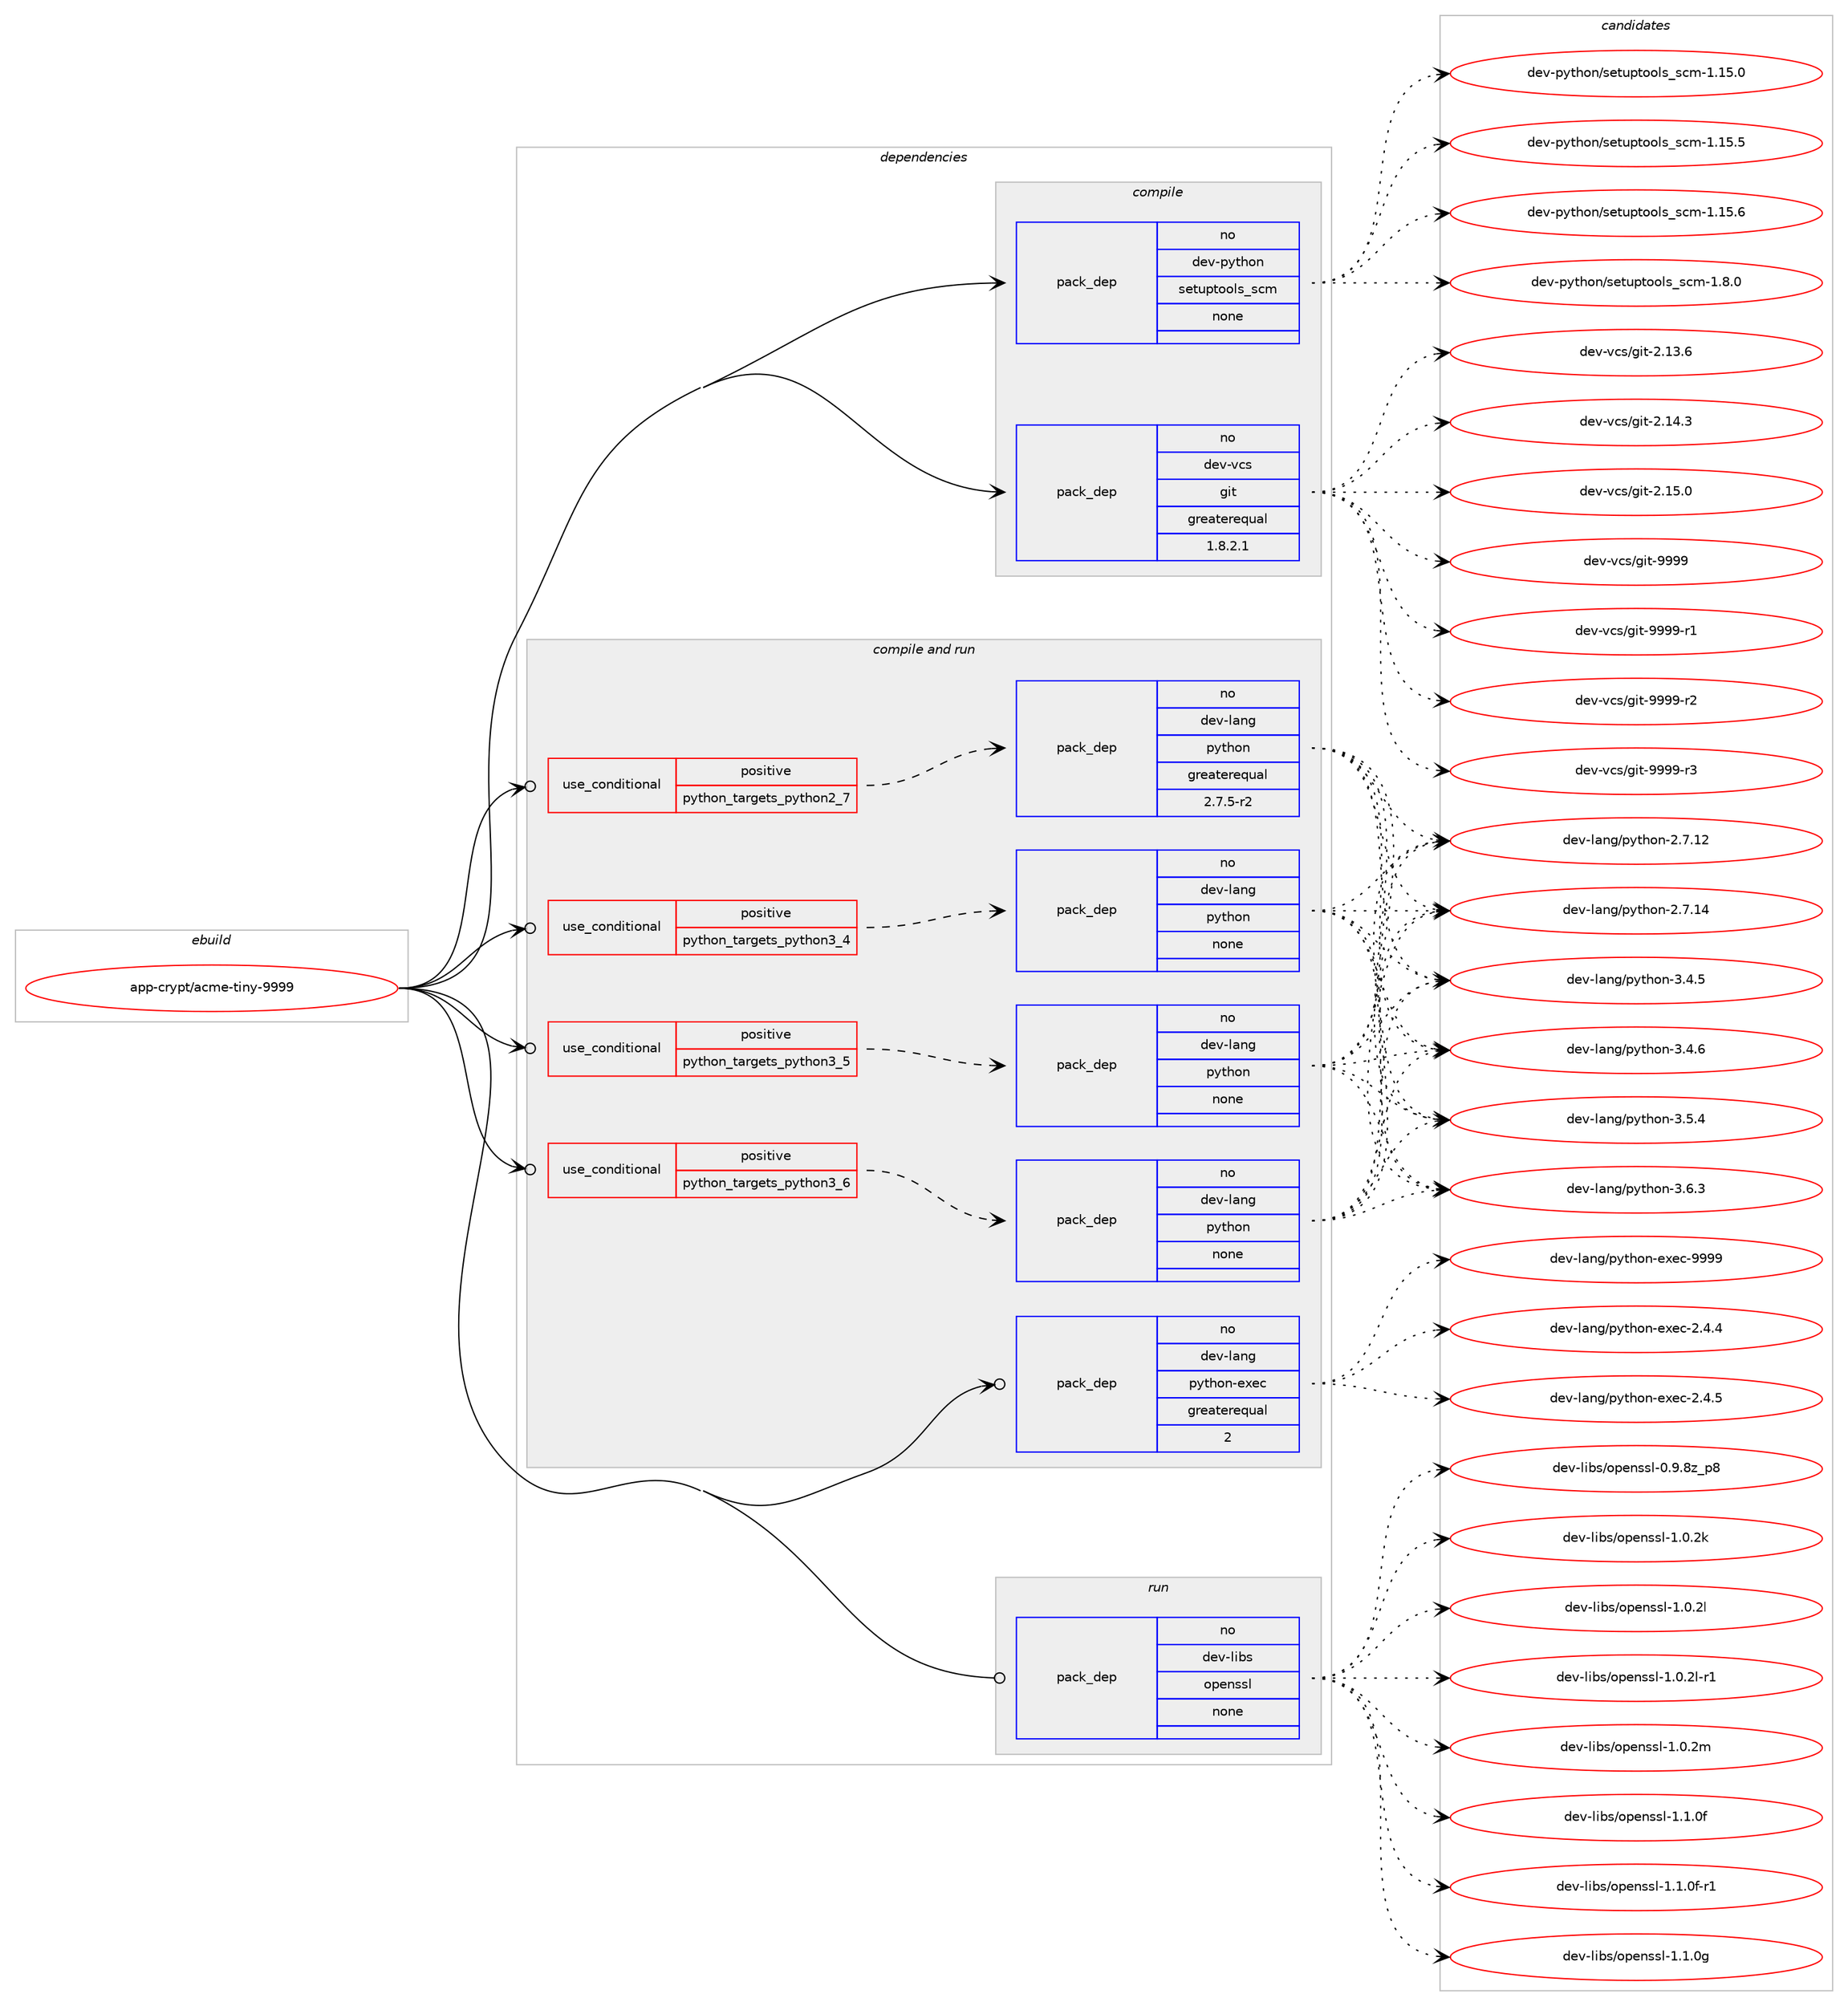 digraph prolog {

# *************
# Graph options
# *************

newrank=true;
concentrate=true;
compound=true;
graph [rankdir=LR,fontname=Helvetica,fontsize=10,ranksep=1.5];#, ranksep=2.5, nodesep=0.2];
edge  [arrowhead=vee];
node  [fontname=Helvetica,fontsize=10];

# **********
# The ebuild
# **********

subgraph cluster_leftcol {
color=gray;
rank=same;
label=<<i>ebuild</i>>;
id [label="app-crypt/acme-tiny-9999", color=red, width=4, href="../app-crypt/acme-tiny-9999.svg"];
}

# ****************
# The dependencies
# ****************

subgraph cluster_midcol {
color=gray;
label=<<i>dependencies</i>>;
subgraph cluster_compile {
fillcolor="#eeeeee";
style=filled;
label=<<i>compile</i>>;
subgraph pack8630 {
dependency12072 [label=<<TABLE BORDER="0" CELLBORDER="1" CELLSPACING="0" CELLPADDING="4" WIDTH="220"><TR><TD ROWSPAN="6" CELLPADDING="30">pack_dep</TD></TR><TR><TD WIDTH="110">no</TD></TR><TR><TD>dev-python</TD></TR><TR><TD>setuptools_scm</TD></TR><TR><TD>none</TD></TR><TR><TD></TD></TR></TABLE>>, shape=none, color=blue];
}
id:e -> dependency12072:w [weight=20,style="solid",arrowhead="vee"];
subgraph pack8631 {
dependency12073 [label=<<TABLE BORDER="0" CELLBORDER="1" CELLSPACING="0" CELLPADDING="4" WIDTH="220"><TR><TD ROWSPAN="6" CELLPADDING="30">pack_dep</TD></TR><TR><TD WIDTH="110">no</TD></TR><TR><TD>dev-vcs</TD></TR><TR><TD>git</TD></TR><TR><TD>greaterequal</TD></TR><TR><TD>1.8.2.1</TD></TR></TABLE>>, shape=none, color=blue];
}
id:e -> dependency12073:w [weight=20,style="solid",arrowhead="vee"];
}
subgraph cluster_compileandrun {
fillcolor="#eeeeee";
style=filled;
label=<<i>compile and run</i>>;
subgraph cond3221 {
dependency12074 [label=<<TABLE BORDER="0" CELLBORDER="1" CELLSPACING="0" CELLPADDING="4"><TR><TD ROWSPAN="3" CELLPADDING="10">use_conditional</TD></TR><TR><TD>positive</TD></TR><TR><TD>python_targets_python2_7</TD></TR></TABLE>>, shape=none, color=red];
subgraph pack8632 {
dependency12075 [label=<<TABLE BORDER="0" CELLBORDER="1" CELLSPACING="0" CELLPADDING="4" WIDTH="220"><TR><TD ROWSPAN="6" CELLPADDING="30">pack_dep</TD></TR><TR><TD WIDTH="110">no</TD></TR><TR><TD>dev-lang</TD></TR><TR><TD>python</TD></TR><TR><TD>greaterequal</TD></TR><TR><TD>2.7.5-r2</TD></TR></TABLE>>, shape=none, color=blue];
}
dependency12074:e -> dependency12075:w [weight=20,style="dashed",arrowhead="vee"];
}
id:e -> dependency12074:w [weight=20,style="solid",arrowhead="odotvee"];
subgraph cond3222 {
dependency12076 [label=<<TABLE BORDER="0" CELLBORDER="1" CELLSPACING="0" CELLPADDING="4"><TR><TD ROWSPAN="3" CELLPADDING="10">use_conditional</TD></TR><TR><TD>positive</TD></TR><TR><TD>python_targets_python3_4</TD></TR></TABLE>>, shape=none, color=red];
subgraph pack8633 {
dependency12077 [label=<<TABLE BORDER="0" CELLBORDER="1" CELLSPACING="0" CELLPADDING="4" WIDTH="220"><TR><TD ROWSPAN="6" CELLPADDING="30">pack_dep</TD></TR><TR><TD WIDTH="110">no</TD></TR><TR><TD>dev-lang</TD></TR><TR><TD>python</TD></TR><TR><TD>none</TD></TR><TR><TD></TD></TR></TABLE>>, shape=none, color=blue];
}
dependency12076:e -> dependency12077:w [weight=20,style="dashed",arrowhead="vee"];
}
id:e -> dependency12076:w [weight=20,style="solid",arrowhead="odotvee"];
subgraph cond3223 {
dependency12078 [label=<<TABLE BORDER="0" CELLBORDER="1" CELLSPACING="0" CELLPADDING="4"><TR><TD ROWSPAN="3" CELLPADDING="10">use_conditional</TD></TR><TR><TD>positive</TD></TR><TR><TD>python_targets_python3_5</TD></TR></TABLE>>, shape=none, color=red];
subgraph pack8634 {
dependency12079 [label=<<TABLE BORDER="0" CELLBORDER="1" CELLSPACING="0" CELLPADDING="4" WIDTH="220"><TR><TD ROWSPAN="6" CELLPADDING="30">pack_dep</TD></TR><TR><TD WIDTH="110">no</TD></TR><TR><TD>dev-lang</TD></TR><TR><TD>python</TD></TR><TR><TD>none</TD></TR><TR><TD></TD></TR></TABLE>>, shape=none, color=blue];
}
dependency12078:e -> dependency12079:w [weight=20,style="dashed",arrowhead="vee"];
}
id:e -> dependency12078:w [weight=20,style="solid",arrowhead="odotvee"];
subgraph cond3224 {
dependency12080 [label=<<TABLE BORDER="0" CELLBORDER="1" CELLSPACING="0" CELLPADDING="4"><TR><TD ROWSPAN="3" CELLPADDING="10">use_conditional</TD></TR><TR><TD>positive</TD></TR><TR><TD>python_targets_python3_6</TD></TR></TABLE>>, shape=none, color=red];
subgraph pack8635 {
dependency12081 [label=<<TABLE BORDER="0" CELLBORDER="1" CELLSPACING="0" CELLPADDING="4" WIDTH="220"><TR><TD ROWSPAN="6" CELLPADDING="30">pack_dep</TD></TR><TR><TD WIDTH="110">no</TD></TR><TR><TD>dev-lang</TD></TR><TR><TD>python</TD></TR><TR><TD>none</TD></TR><TR><TD></TD></TR></TABLE>>, shape=none, color=blue];
}
dependency12080:e -> dependency12081:w [weight=20,style="dashed",arrowhead="vee"];
}
id:e -> dependency12080:w [weight=20,style="solid",arrowhead="odotvee"];
subgraph pack8636 {
dependency12082 [label=<<TABLE BORDER="0" CELLBORDER="1" CELLSPACING="0" CELLPADDING="4" WIDTH="220"><TR><TD ROWSPAN="6" CELLPADDING="30">pack_dep</TD></TR><TR><TD WIDTH="110">no</TD></TR><TR><TD>dev-lang</TD></TR><TR><TD>python-exec</TD></TR><TR><TD>greaterequal</TD></TR><TR><TD>2</TD></TR></TABLE>>, shape=none, color=blue];
}
id:e -> dependency12082:w [weight=20,style="solid",arrowhead="odotvee"];
}
subgraph cluster_run {
fillcolor="#eeeeee";
style=filled;
label=<<i>run</i>>;
subgraph pack8637 {
dependency12083 [label=<<TABLE BORDER="0" CELLBORDER="1" CELLSPACING="0" CELLPADDING="4" WIDTH="220"><TR><TD ROWSPAN="6" CELLPADDING="30">pack_dep</TD></TR><TR><TD WIDTH="110">no</TD></TR><TR><TD>dev-libs</TD></TR><TR><TD>openssl</TD></TR><TR><TD>none</TD></TR><TR><TD></TD></TR></TABLE>>, shape=none, color=blue];
}
id:e -> dependency12083:w [weight=20,style="solid",arrowhead="odot"];
}
}

# **************
# The candidates
# **************

subgraph cluster_choices {
rank=same;
color=gray;
label=<<i>candidates</i>>;

subgraph choice8630 {
color=black;
nodesep=1;
choice1001011184511212111610411111047115101116117112116111111108115951159910945494649534648 [label="dev-python/setuptools_scm-1.15.0", color=red, width=4,href="../dev-python/setuptools_scm-1.15.0.svg"];
choice1001011184511212111610411111047115101116117112116111111108115951159910945494649534653 [label="dev-python/setuptools_scm-1.15.5", color=red, width=4,href="../dev-python/setuptools_scm-1.15.5.svg"];
choice1001011184511212111610411111047115101116117112116111111108115951159910945494649534654 [label="dev-python/setuptools_scm-1.15.6", color=red, width=4,href="../dev-python/setuptools_scm-1.15.6.svg"];
choice10010111845112121116104111110471151011161171121161111111081159511599109454946564648 [label="dev-python/setuptools_scm-1.8.0", color=red, width=4,href="../dev-python/setuptools_scm-1.8.0.svg"];
dependency12072:e -> choice1001011184511212111610411111047115101116117112116111111108115951159910945494649534648:w [style=dotted,weight="100"];
dependency12072:e -> choice1001011184511212111610411111047115101116117112116111111108115951159910945494649534653:w [style=dotted,weight="100"];
dependency12072:e -> choice1001011184511212111610411111047115101116117112116111111108115951159910945494649534654:w [style=dotted,weight="100"];
dependency12072:e -> choice10010111845112121116104111110471151011161171121161111111081159511599109454946564648:w [style=dotted,weight="100"];
}
subgraph choice8631 {
color=black;
nodesep=1;
choice10010111845118991154710310511645504649514654 [label="dev-vcs/git-2.13.6", color=red, width=4,href="../dev-vcs/git-2.13.6.svg"];
choice10010111845118991154710310511645504649524651 [label="dev-vcs/git-2.14.3", color=red, width=4,href="../dev-vcs/git-2.14.3.svg"];
choice10010111845118991154710310511645504649534648 [label="dev-vcs/git-2.15.0", color=red, width=4,href="../dev-vcs/git-2.15.0.svg"];
choice1001011184511899115471031051164557575757 [label="dev-vcs/git-9999", color=red, width=4,href="../dev-vcs/git-9999.svg"];
choice10010111845118991154710310511645575757574511449 [label="dev-vcs/git-9999-r1", color=red, width=4,href="../dev-vcs/git-9999-r1.svg"];
choice10010111845118991154710310511645575757574511450 [label="dev-vcs/git-9999-r2", color=red, width=4,href="../dev-vcs/git-9999-r2.svg"];
choice10010111845118991154710310511645575757574511451 [label="dev-vcs/git-9999-r3", color=red, width=4,href="../dev-vcs/git-9999-r3.svg"];
dependency12073:e -> choice10010111845118991154710310511645504649514654:w [style=dotted,weight="100"];
dependency12073:e -> choice10010111845118991154710310511645504649524651:w [style=dotted,weight="100"];
dependency12073:e -> choice10010111845118991154710310511645504649534648:w [style=dotted,weight="100"];
dependency12073:e -> choice1001011184511899115471031051164557575757:w [style=dotted,weight="100"];
dependency12073:e -> choice10010111845118991154710310511645575757574511449:w [style=dotted,weight="100"];
dependency12073:e -> choice10010111845118991154710310511645575757574511450:w [style=dotted,weight="100"];
dependency12073:e -> choice10010111845118991154710310511645575757574511451:w [style=dotted,weight="100"];
}
subgraph choice8632 {
color=black;
nodesep=1;
choice10010111845108971101034711212111610411111045504655464950 [label="dev-lang/python-2.7.12", color=red, width=4,href="../dev-lang/python-2.7.12.svg"];
choice10010111845108971101034711212111610411111045504655464952 [label="dev-lang/python-2.7.14", color=red, width=4,href="../dev-lang/python-2.7.14.svg"];
choice100101118451089711010347112121116104111110455146524653 [label="dev-lang/python-3.4.5", color=red, width=4,href="../dev-lang/python-3.4.5.svg"];
choice100101118451089711010347112121116104111110455146524654 [label="dev-lang/python-3.4.6", color=red, width=4,href="../dev-lang/python-3.4.6.svg"];
choice100101118451089711010347112121116104111110455146534652 [label="dev-lang/python-3.5.4", color=red, width=4,href="../dev-lang/python-3.5.4.svg"];
choice100101118451089711010347112121116104111110455146544651 [label="dev-lang/python-3.6.3", color=red, width=4,href="../dev-lang/python-3.6.3.svg"];
dependency12075:e -> choice10010111845108971101034711212111610411111045504655464950:w [style=dotted,weight="100"];
dependency12075:e -> choice10010111845108971101034711212111610411111045504655464952:w [style=dotted,weight="100"];
dependency12075:e -> choice100101118451089711010347112121116104111110455146524653:w [style=dotted,weight="100"];
dependency12075:e -> choice100101118451089711010347112121116104111110455146524654:w [style=dotted,weight="100"];
dependency12075:e -> choice100101118451089711010347112121116104111110455146534652:w [style=dotted,weight="100"];
dependency12075:e -> choice100101118451089711010347112121116104111110455146544651:w [style=dotted,weight="100"];
}
subgraph choice8633 {
color=black;
nodesep=1;
choice10010111845108971101034711212111610411111045504655464950 [label="dev-lang/python-2.7.12", color=red, width=4,href="../dev-lang/python-2.7.12.svg"];
choice10010111845108971101034711212111610411111045504655464952 [label="dev-lang/python-2.7.14", color=red, width=4,href="../dev-lang/python-2.7.14.svg"];
choice100101118451089711010347112121116104111110455146524653 [label="dev-lang/python-3.4.5", color=red, width=4,href="../dev-lang/python-3.4.5.svg"];
choice100101118451089711010347112121116104111110455146524654 [label="dev-lang/python-3.4.6", color=red, width=4,href="../dev-lang/python-3.4.6.svg"];
choice100101118451089711010347112121116104111110455146534652 [label="dev-lang/python-3.5.4", color=red, width=4,href="../dev-lang/python-3.5.4.svg"];
choice100101118451089711010347112121116104111110455146544651 [label="dev-lang/python-3.6.3", color=red, width=4,href="../dev-lang/python-3.6.3.svg"];
dependency12077:e -> choice10010111845108971101034711212111610411111045504655464950:w [style=dotted,weight="100"];
dependency12077:e -> choice10010111845108971101034711212111610411111045504655464952:w [style=dotted,weight="100"];
dependency12077:e -> choice100101118451089711010347112121116104111110455146524653:w [style=dotted,weight="100"];
dependency12077:e -> choice100101118451089711010347112121116104111110455146524654:w [style=dotted,weight="100"];
dependency12077:e -> choice100101118451089711010347112121116104111110455146534652:w [style=dotted,weight="100"];
dependency12077:e -> choice100101118451089711010347112121116104111110455146544651:w [style=dotted,weight="100"];
}
subgraph choice8634 {
color=black;
nodesep=1;
choice10010111845108971101034711212111610411111045504655464950 [label="dev-lang/python-2.7.12", color=red, width=4,href="../dev-lang/python-2.7.12.svg"];
choice10010111845108971101034711212111610411111045504655464952 [label="dev-lang/python-2.7.14", color=red, width=4,href="../dev-lang/python-2.7.14.svg"];
choice100101118451089711010347112121116104111110455146524653 [label="dev-lang/python-3.4.5", color=red, width=4,href="../dev-lang/python-3.4.5.svg"];
choice100101118451089711010347112121116104111110455146524654 [label="dev-lang/python-3.4.6", color=red, width=4,href="../dev-lang/python-3.4.6.svg"];
choice100101118451089711010347112121116104111110455146534652 [label="dev-lang/python-3.5.4", color=red, width=4,href="../dev-lang/python-3.5.4.svg"];
choice100101118451089711010347112121116104111110455146544651 [label="dev-lang/python-3.6.3", color=red, width=4,href="../dev-lang/python-3.6.3.svg"];
dependency12079:e -> choice10010111845108971101034711212111610411111045504655464950:w [style=dotted,weight="100"];
dependency12079:e -> choice10010111845108971101034711212111610411111045504655464952:w [style=dotted,weight="100"];
dependency12079:e -> choice100101118451089711010347112121116104111110455146524653:w [style=dotted,weight="100"];
dependency12079:e -> choice100101118451089711010347112121116104111110455146524654:w [style=dotted,weight="100"];
dependency12079:e -> choice100101118451089711010347112121116104111110455146534652:w [style=dotted,weight="100"];
dependency12079:e -> choice100101118451089711010347112121116104111110455146544651:w [style=dotted,weight="100"];
}
subgraph choice8635 {
color=black;
nodesep=1;
choice10010111845108971101034711212111610411111045504655464950 [label="dev-lang/python-2.7.12", color=red, width=4,href="../dev-lang/python-2.7.12.svg"];
choice10010111845108971101034711212111610411111045504655464952 [label="dev-lang/python-2.7.14", color=red, width=4,href="../dev-lang/python-2.7.14.svg"];
choice100101118451089711010347112121116104111110455146524653 [label="dev-lang/python-3.4.5", color=red, width=4,href="../dev-lang/python-3.4.5.svg"];
choice100101118451089711010347112121116104111110455146524654 [label="dev-lang/python-3.4.6", color=red, width=4,href="../dev-lang/python-3.4.6.svg"];
choice100101118451089711010347112121116104111110455146534652 [label="dev-lang/python-3.5.4", color=red, width=4,href="../dev-lang/python-3.5.4.svg"];
choice100101118451089711010347112121116104111110455146544651 [label="dev-lang/python-3.6.3", color=red, width=4,href="../dev-lang/python-3.6.3.svg"];
dependency12081:e -> choice10010111845108971101034711212111610411111045504655464950:w [style=dotted,weight="100"];
dependency12081:e -> choice10010111845108971101034711212111610411111045504655464952:w [style=dotted,weight="100"];
dependency12081:e -> choice100101118451089711010347112121116104111110455146524653:w [style=dotted,weight="100"];
dependency12081:e -> choice100101118451089711010347112121116104111110455146524654:w [style=dotted,weight="100"];
dependency12081:e -> choice100101118451089711010347112121116104111110455146534652:w [style=dotted,weight="100"];
dependency12081:e -> choice100101118451089711010347112121116104111110455146544651:w [style=dotted,weight="100"];
}
subgraph choice8636 {
color=black;
nodesep=1;
choice1001011184510897110103471121211161041111104510112010199455046524652 [label="dev-lang/python-exec-2.4.4", color=red, width=4,href="../dev-lang/python-exec-2.4.4.svg"];
choice1001011184510897110103471121211161041111104510112010199455046524653 [label="dev-lang/python-exec-2.4.5", color=red, width=4,href="../dev-lang/python-exec-2.4.5.svg"];
choice10010111845108971101034711212111610411111045101120101994557575757 [label="dev-lang/python-exec-9999", color=red, width=4,href="../dev-lang/python-exec-9999.svg"];
dependency12082:e -> choice1001011184510897110103471121211161041111104510112010199455046524652:w [style=dotted,weight="100"];
dependency12082:e -> choice1001011184510897110103471121211161041111104510112010199455046524653:w [style=dotted,weight="100"];
dependency12082:e -> choice10010111845108971101034711212111610411111045101120101994557575757:w [style=dotted,weight="100"];
}
subgraph choice8637 {
color=black;
nodesep=1;
choice1001011184510810598115471111121011101151151084548465746561229511256 [label="dev-libs/openssl-0.9.8z_p8", color=red, width=4,href="../dev-libs/openssl-0.9.8z_p8.svg"];
choice100101118451081059811547111112101110115115108454946484650107 [label="dev-libs/openssl-1.0.2k", color=red, width=4,href="../dev-libs/openssl-1.0.2k.svg"];
choice100101118451081059811547111112101110115115108454946484650108 [label="dev-libs/openssl-1.0.2l", color=red, width=4,href="../dev-libs/openssl-1.0.2l.svg"];
choice1001011184510810598115471111121011101151151084549464846501084511449 [label="dev-libs/openssl-1.0.2l-r1", color=red, width=4,href="../dev-libs/openssl-1.0.2l-r1.svg"];
choice100101118451081059811547111112101110115115108454946484650109 [label="dev-libs/openssl-1.0.2m", color=red, width=4,href="../dev-libs/openssl-1.0.2m.svg"];
choice100101118451081059811547111112101110115115108454946494648102 [label="dev-libs/openssl-1.1.0f", color=red, width=4,href="../dev-libs/openssl-1.1.0f.svg"];
choice1001011184510810598115471111121011101151151084549464946481024511449 [label="dev-libs/openssl-1.1.0f-r1", color=red, width=4,href="../dev-libs/openssl-1.1.0f-r1.svg"];
choice100101118451081059811547111112101110115115108454946494648103 [label="dev-libs/openssl-1.1.0g", color=red, width=4,href="../dev-libs/openssl-1.1.0g.svg"];
dependency12083:e -> choice1001011184510810598115471111121011101151151084548465746561229511256:w [style=dotted,weight="100"];
dependency12083:e -> choice100101118451081059811547111112101110115115108454946484650107:w [style=dotted,weight="100"];
dependency12083:e -> choice100101118451081059811547111112101110115115108454946484650108:w [style=dotted,weight="100"];
dependency12083:e -> choice1001011184510810598115471111121011101151151084549464846501084511449:w [style=dotted,weight="100"];
dependency12083:e -> choice100101118451081059811547111112101110115115108454946484650109:w [style=dotted,weight="100"];
dependency12083:e -> choice100101118451081059811547111112101110115115108454946494648102:w [style=dotted,weight="100"];
dependency12083:e -> choice1001011184510810598115471111121011101151151084549464946481024511449:w [style=dotted,weight="100"];
dependency12083:e -> choice100101118451081059811547111112101110115115108454946494648103:w [style=dotted,weight="100"];
}
}

}
